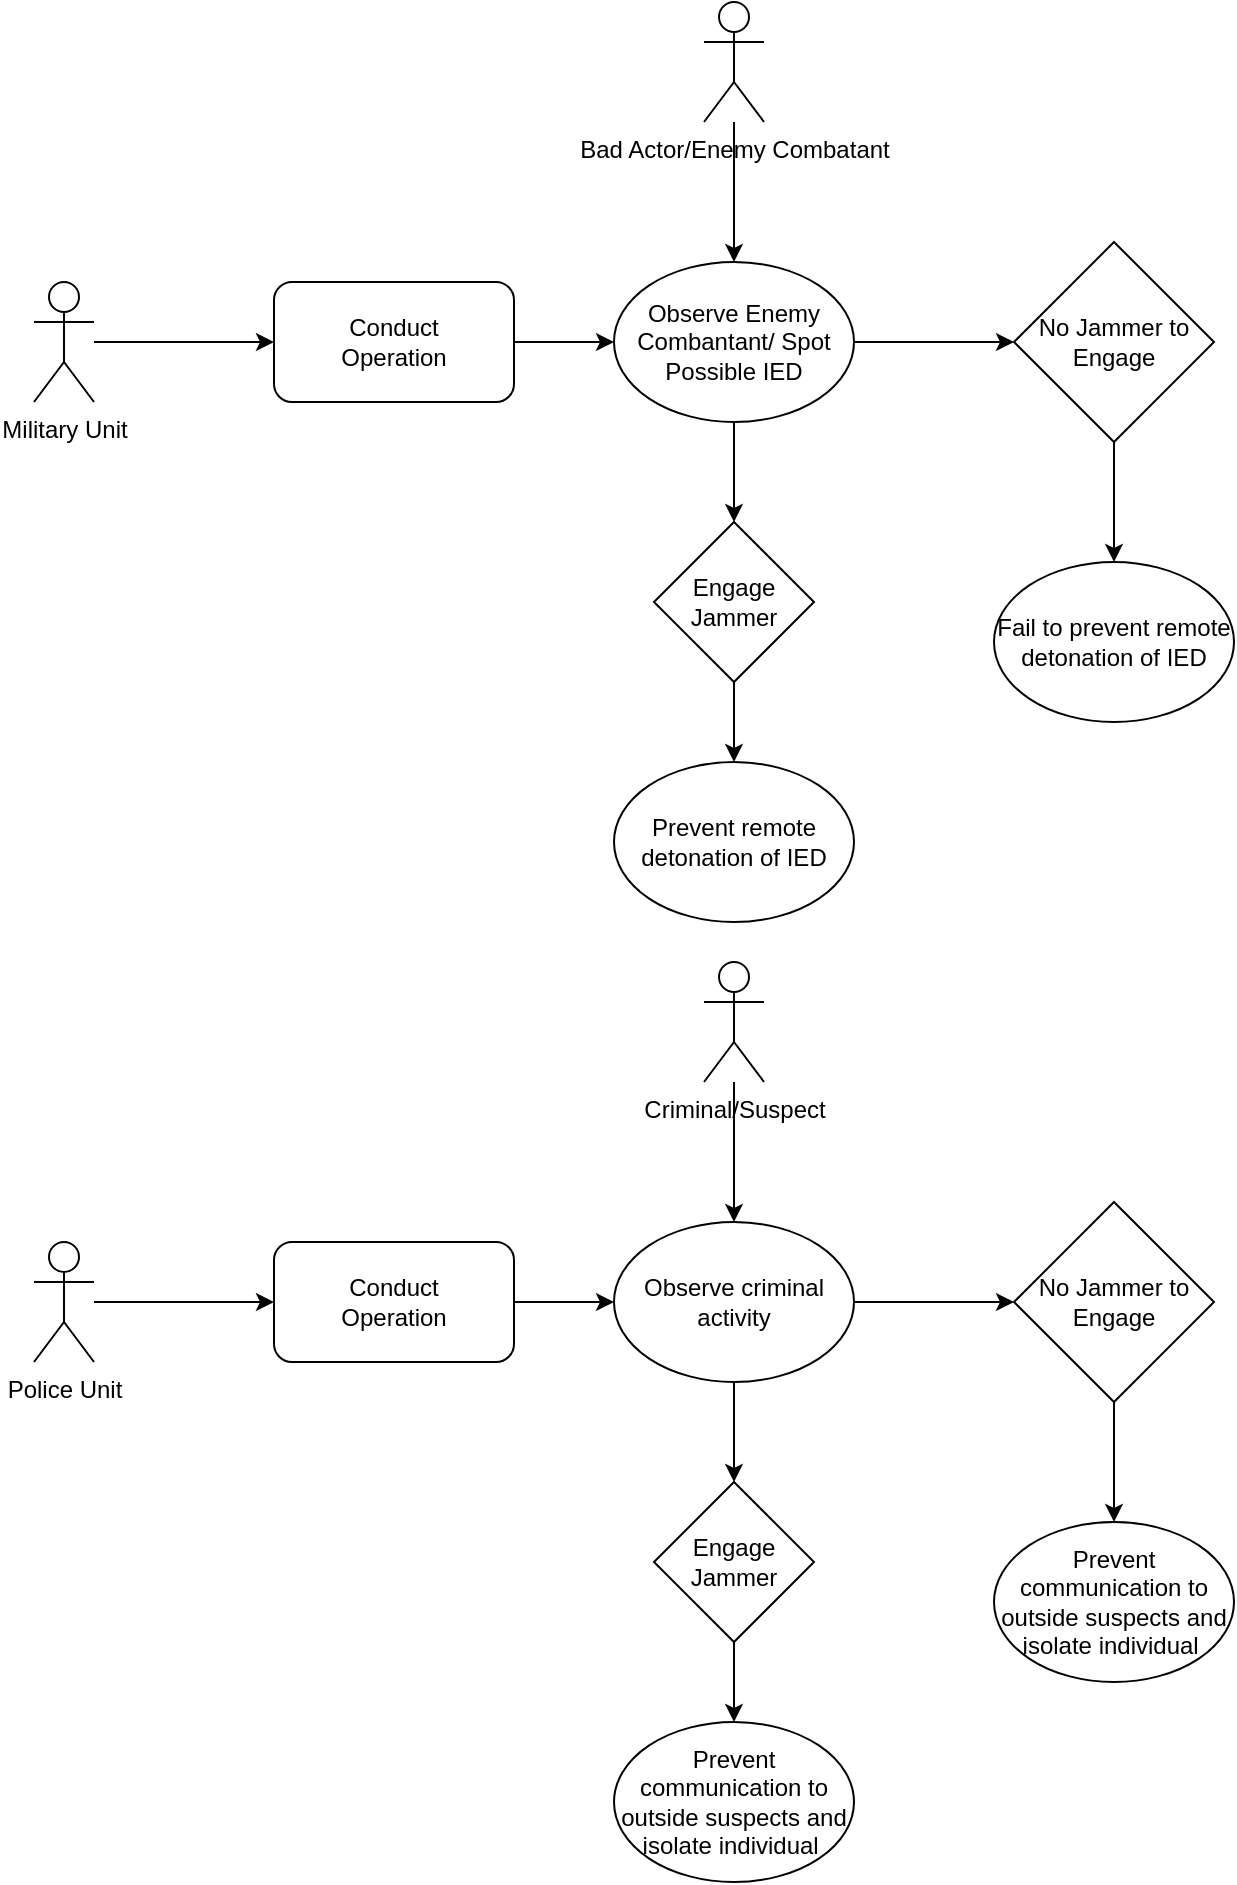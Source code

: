 <mxfile version="22.0.0" type="github">
  <diagram name="Page-1" id="-EIVKKDKL-pE4kACbGSX">
    <mxGraphModel dx="875" dy="478" grid="1" gridSize="10" guides="1" tooltips="1" connect="1" arrows="1" fold="1" page="1" pageScale="1" pageWidth="850" pageHeight="1100" math="0" shadow="0">
      <root>
        <mxCell id="0" />
        <mxCell id="1" parent="0" />
        <mxCell id="s8oByLIxpFU2TjFB39Sf-9" style="edgeStyle=orthogonalEdgeStyle;rounded=0;orthogonalLoop=1;jettySize=auto;html=1;entryX=0;entryY=0.5;entryDx=0;entryDy=0;" edge="1" parent="1" source="s8oByLIxpFU2TjFB39Sf-1" target="s8oByLIxpFU2TjFB39Sf-5">
          <mxGeometry relative="1" as="geometry" />
        </mxCell>
        <mxCell id="s8oByLIxpFU2TjFB39Sf-1" value="Military Unit" style="shape=umlActor;verticalLabelPosition=bottom;verticalAlign=top;html=1;outlineConnect=0;" vertex="1" parent="1">
          <mxGeometry x="40" y="160" width="30" height="60" as="geometry" />
        </mxCell>
        <mxCell id="s8oByLIxpFU2TjFB39Sf-10" style="edgeStyle=orthogonalEdgeStyle;rounded=0;orthogonalLoop=1;jettySize=auto;html=1;entryX=0.5;entryY=0;entryDx=0;entryDy=0;" edge="1" parent="1" source="s8oByLIxpFU2TjFB39Sf-2" target="s8oByLIxpFU2TjFB39Sf-6">
          <mxGeometry relative="1" as="geometry" />
        </mxCell>
        <mxCell id="s8oByLIxpFU2TjFB39Sf-2" value="Bad Actor/Enemy Combatant" style="shape=umlActor;verticalLabelPosition=bottom;verticalAlign=top;html=1;outlineConnect=0;" vertex="1" parent="1">
          <mxGeometry x="375" y="20" width="30" height="60" as="geometry" />
        </mxCell>
        <mxCell id="s8oByLIxpFU2TjFB39Sf-8" style="edgeStyle=orthogonalEdgeStyle;rounded=0;orthogonalLoop=1;jettySize=auto;html=1;exitX=1;exitY=0.5;exitDx=0;exitDy=0;entryX=0;entryY=0.5;entryDx=0;entryDy=0;" edge="1" parent="1" source="s8oByLIxpFU2TjFB39Sf-5" target="s8oByLIxpFU2TjFB39Sf-6">
          <mxGeometry relative="1" as="geometry" />
        </mxCell>
        <mxCell id="s8oByLIxpFU2TjFB39Sf-5" value="" style="rounded=1;whiteSpace=wrap;html=1;" vertex="1" parent="1">
          <mxGeometry x="160" y="160" width="120" height="60" as="geometry" />
        </mxCell>
        <mxCell id="s8oByLIxpFU2TjFB39Sf-4" value="Conduct Operation" style="text;html=1;strokeColor=none;fillColor=none;align=center;verticalAlign=middle;whiteSpace=wrap;rounded=0;" vertex="1" parent="1">
          <mxGeometry x="190" y="175" width="60" height="30" as="geometry" />
        </mxCell>
        <mxCell id="s8oByLIxpFU2TjFB39Sf-12" style="edgeStyle=orthogonalEdgeStyle;rounded=0;orthogonalLoop=1;jettySize=auto;html=1;entryX=0.5;entryY=0;entryDx=0;entryDy=0;" edge="1" parent="1" source="s8oByLIxpFU2TjFB39Sf-6" target="s8oByLIxpFU2TjFB39Sf-11">
          <mxGeometry relative="1" as="geometry" />
        </mxCell>
        <mxCell id="s8oByLIxpFU2TjFB39Sf-13" style="edgeStyle=orthogonalEdgeStyle;rounded=0;orthogonalLoop=1;jettySize=auto;html=1;" edge="1" parent="1" source="s8oByLIxpFU2TjFB39Sf-6">
          <mxGeometry relative="1" as="geometry">
            <mxPoint x="530" y="190" as="targetPoint" />
          </mxGeometry>
        </mxCell>
        <mxCell id="s8oByLIxpFU2TjFB39Sf-6" value="" style="ellipse;whiteSpace=wrap;html=1;" vertex="1" parent="1">
          <mxGeometry x="330" y="150" width="120" height="80" as="geometry" />
        </mxCell>
        <mxCell id="s8oByLIxpFU2TjFB39Sf-7" value="Observe Enemy Combantant/ Spot Possible IED" style="text;html=1;strokeColor=none;fillColor=none;align=center;verticalAlign=middle;whiteSpace=wrap;rounded=0;" vertex="1" parent="1">
          <mxGeometry x="335" y="175" width="110" height="30" as="geometry" />
        </mxCell>
        <mxCell id="s8oByLIxpFU2TjFB39Sf-16" style="edgeStyle=orthogonalEdgeStyle;rounded=0;orthogonalLoop=1;jettySize=auto;html=1;entryX=0.5;entryY=0;entryDx=0;entryDy=0;" edge="1" parent="1" source="s8oByLIxpFU2TjFB39Sf-11" target="s8oByLIxpFU2TjFB39Sf-15">
          <mxGeometry relative="1" as="geometry" />
        </mxCell>
        <mxCell id="s8oByLIxpFU2TjFB39Sf-11" value="Engage Jammer" style="rhombus;whiteSpace=wrap;html=1;" vertex="1" parent="1">
          <mxGeometry x="350" y="280" width="80" height="80" as="geometry" />
        </mxCell>
        <mxCell id="s8oByLIxpFU2TjFB39Sf-18" style="edgeStyle=orthogonalEdgeStyle;rounded=0;orthogonalLoop=1;jettySize=auto;html=1;exitX=0.5;exitY=1;exitDx=0;exitDy=0;" edge="1" parent="1" source="s8oByLIxpFU2TjFB39Sf-14">
          <mxGeometry relative="1" as="geometry">
            <mxPoint x="580" y="300" as="targetPoint" />
          </mxGeometry>
        </mxCell>
        <mxCell id="s8oByLIxpFU2TjFB39Sf-14" value="No Jammer to Engage" style="rhombus;whiteSpace=wrap;html=1;" vertex="1" parent="1">
          <mxGeometry x="530" y="140" width="100" height="100" as="geometry" />
        </mxCell>
        <mxCell id="s8oByLIxpFU2TjFB39Sf-15" value="Prevent remote detonation of IED" style="ellipse;whiteSpace=wrap;html=1;" vertex="1" parent="1">
          <mxGeometry x="330" y="400" width="120" height="80" as="geometry" />
        </mxCell>
        <mxCell id="s8oByLIxpFU2TjFB39Sf-19" value="Fail to prevent remote detonation of IED" style="ellipse;whiteSpace=wrap;html=1;" vertex="1" parent="1">
          <mxGeometry x="520" y="300" width="120" height="80" as="geometry" />
        </mxCell>
        <mxCell id="s8oByLIxpFU2TjFB39Sf-20" style="edgeStyle=orthogonalEdgeStyle;rounded=0;orthogonalLoop=1;jettySize=auto;html=1;entryX=0;entryY=0.5;entryDx=0;entryDy=0;" edge="1" parent="1" source="s8oByLIxpFU2TjFB39Sf-21" target="s8oByLIxpFU2TjFB39Sf-25">
          <mxGeometry relative="1" as="geometry" />
        </mxCell>
        <mxCell id="s8oByLIxpFU2TjFB39Sf-21" value="Police Unit" style="shape=umlActor;verticalLabelPosition=bottom;verticalAlign=top;html=1;outlineConnect=0;" vertex="1" parent="1">
          <mxGeometry x="40" y="640" width="30" height="60" as="geometry" />
        </mxCell>
        <mxCell id="s8oByLIxpFU2TjFB39Sf-22" style="edgeStyle=orthogonalEdgeStyle;rounded=0;orthogonalLoop=1;jettySize=auto;html=1;entryX=0.5;entryY=0;entryDx=0;entryDy=0;" edge="1" parent="1" source="s8oByLIxpFU2TjFB39Sf-23" target="s8oByLIxpFU2TjFB39Sf-29">
          <mxGeometry relative="1" as="geometry" />
        </mxCell>
        <mxCell id="s8oByLIxpFU2TjFB39Sf-23" value="Criminal/Suspect" style="shape=umlActor;verticalLabelPosition=bottom;verticalAlign=top;html=1;outlineConnect=0;" vertex="1" parent="1">
          <mxGeometry x="375" y="500" width="30" height="60" as="geometry" />
        </mxCell>
        <mxCell id="s8oByLIxpFU2TjFB39Sf-24" style="edgeStyle=orthogonalEdgeStyle;rounded=0;orthogonalLoop=1;jettySize=auto;html=1;exitX=1;exitY=0.5;exitDx=0;exitDy=0;entryX=0;entryY=0.5;entryDx=0;entryDy=0;" edge="1" parent="1" source="s8oByLIxpFU2TjFB39Sf-25" target="s8oByLIxpFU2TjFB39Sf-29">
          <mxGeometry relative="1" as="geometry" />
        </mxCell>
        <mxCell id="s8oByLIxpFU2TjFB39Sf-25" value="" style="rounded=1;whiteSpace=wrap;html=1;" vertex="1" parent="1">
          <mxGeometry x="160" y="640" width="120" height="60" as="geometry" />
        </mxCell>
        <mxCell id="s8oByLIxpFU2TjFB39Sf-26" value="Conduct Operation" style="text;html=1;strokeColor=none;fillColor=none;align=center;verticalAlign=middle;whiteSpace=wrap;rounded=0;" vertex="1" parent="1">
          <mxGeometry x="190" y="655" width="60" height="30" as="geometry" />
        </mxCell>
        <mxCell id="s8oByLIxpFU2TjFB39Sf-27" style="edgeStyle=orthogonalEdgeStyle;rounded=0;orthogonalLoop=1;jettySize=auto;html=1;entryX=0.5;entryY=0;entryDx=0;entryDy=0;" edge="1" parent="1" source="s8oByLIxpFU2TjFB39Sf-29" target="s8oByLIxpFU2TjFB39Sf-32">
          <mxGeometry relative="1" as="geometry" />
        </mxCell>
        <mxCell id="s8oByLIxpFU2TjFB39Sf-28" style="edgeStyle=orthogonalEdgeStyle;rounded=0;orthogonalLoop=1;jettySize=auto;html=1;" edge="1" parent="1" source="s8oByLIxpFU2TjFB39Sf-29">
          <mxGeometry relative="1" as="geometry">
            <mxPoint x="530" y="670" as="targetPoint" />
          </mxGeometry>
        </mxCell>
        <mxCell id="s8oByLIxpFU2TjFB39Sf-29" value="" style="ellipse;whiteSpace=wrap;html=1;" vertex="1" parent="1">
          <mxGeometry x="330" y="630" width="120" height="80" as="geometry" />
        </mxCell>
        <mxCell id="s8oByLIxpFU2TjFB39Sf-30" value="Observe criminal activity" style="text;html=1;strokeColor=none;fillColor=none;align=center;verticalAlign=middle;whiteSpace=wrap;rounded=0;" vertex="1" parent="1">
          <mxGeometry x="335" y="655" width="110" height="30" as="geometry" />
        </mxCell>
        <mxCell id="s8oByLIxpFU2TjFB39Sf-31" style="edgeStyle=orthogonalEdgeStyle;rounded=0;orthogonalLoop=1;jettySize=auto;html=1;entryX=0.5;entryY=0;entryDx=0;entryDy=0;" edge="1" parent="1" source="s8oByLIxpFU2TjFB39Sf-32">
          <mxGeometry relative="1" as="geometry">
            <mxPoint x="390" y="880" as="targetPoint" />
          </mxGeometry>
        </mxCell>
        <mxCell id="s8oByLIxpFU2TjFB39Sf-32" value="Engage Jammer" style="rhombus;whiteSpace=wrap;html=1;" vertex="1" parent="1">
          <mxGeometry x="350" y="760" width="80" height="80" as="geometry" />
        </mxCell>
        <mxCell id="s8oByLIxpFU2TjFB39Sf-33" style="edgeStyle=orthogonalEdgeStyle;rounded=0;orthogonalLoop=1;jettySize=auto;html=1;exitX=0.5;exitY=1;exitDx=0;exitDy=0;" edge="1" parent="1" source="s8oByLIxpFU2TjFB39Sf-34">
          <mxGeometry relative="1" as="geometry">
            <mxPoint x="580" y="780" as="targetPoint" />
          </mxGeometry>
        </mxCell>
        <mxCell id="s8oByLIxpFU2TjFB39Sf-34" value="No Jammer to Engage" style="rhombus;whiteSpace=wrap;html=1;" vertex="1" parent="1">
          <mxGeometry x="530" y="620" width="100" height="100" as="geometry" />
        </mxCell>
        <mxCell id="s8oByLIxpFU2TjFB39Sf-35" value="Prevent communication to outside suspects and isolate individual&amp;nbsp;" style="ellipse;whiteSpace=wrap;html=1;" vertex="1" parent="1">
          <mxGeometry x="520" y="780" width="120" height="80" as="geometry" />
        </mxCell>
        <mxCell id="s8oByLIxpFU2TjFB39Sf-36" value="Prevent communication to outside suspects and isolate individual&amp;nbsp;" style="ellipse;whiteSpace=wrap;html=1;" vertex="1" parent="1">
          <mxGeometry x="330" y="880" width="120" height="80" as="geometry" />
        </mxCell>
      </root>
    </mxGraphModel>
  </diagram>
</mxfile>
